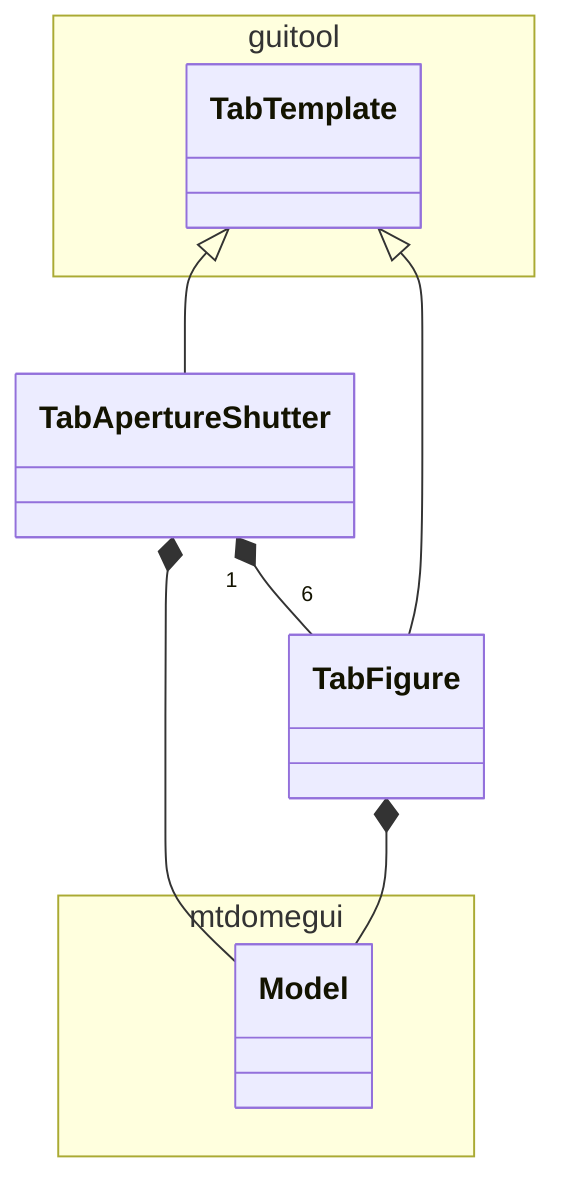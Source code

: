 classDiagram

namespace guitool {
  class TabTemplate
}

namespace mtdomegui {
  class Model
}

TabTemplate <|-- TabApertureShutter
TabTemplate <|-- TabFigure

TabApertureShutter *-- Model
TabApertureShutter "1" *-- "6" TabFigure

TabFigure *-- Model